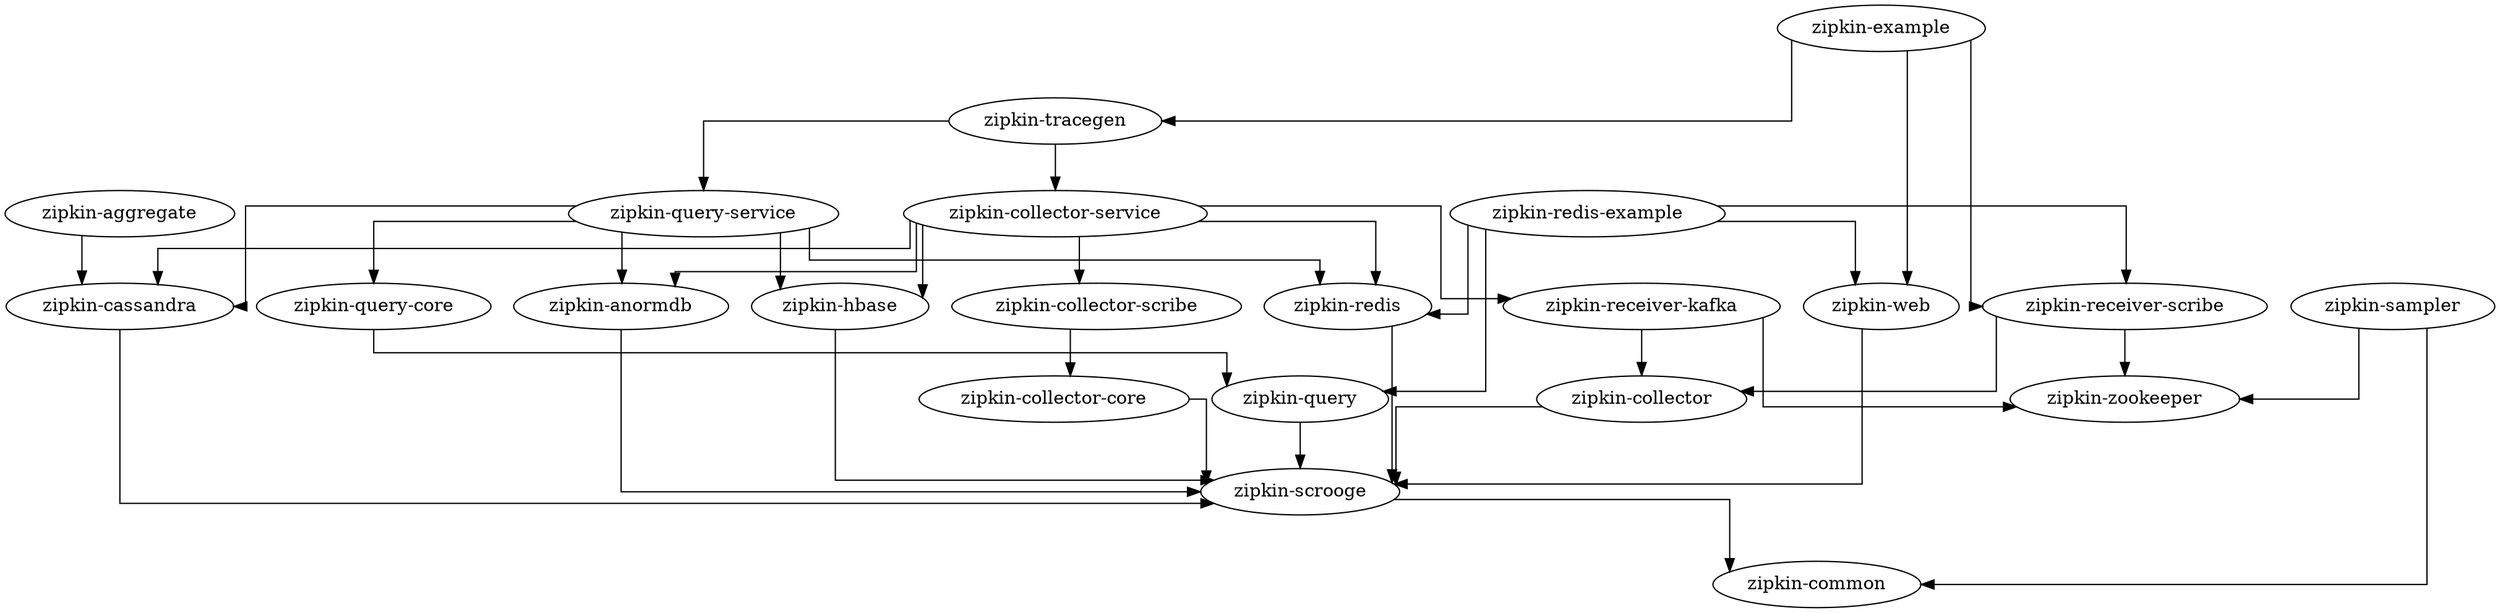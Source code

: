 digraph {
splines=ortho
"zipkin-aggregate" -> "zipkin-cassandra"
"zipkin-anormdb" -> "zipkin-scrooge"
"zipkin-cassandra" -> "zipkin-scrooge"
"zipkin-collector" -> "zipkin-scrooge"
"zipkin-collector-core" -> "zipkin-scrooge"
"zipkin-collector-scribe" -> "zipkin-collector-core"
"zipkin-collector-service" -> "zipkin-collector-scribe"
"zipkin-collector-service" -> "zipkin-receiver-kafka"
"zipkin-collector-service" -> "zipkin-cassandra"
"zipkin-collector-service" -> "zipkin-redis"
"zipkin-collector-service" -> "zipkin-anormdb"
"zipkin-collector-service" -> "zipkin-hbase"
"zipkin-example" -> "zipkin-tracegen"
"zipkin-example" -> "zipkin-web"
"zipkin-example" -> "zipkin-receiver-scribe"
"zipkin-hbase" -> "zipkin-scrooge"
"zipkin-query" -> "zipkin-scrooge"
"zipkin-query-core" -> "zipkin-query"
"zipkin-query-service" -> "zipkin-query-core"
"zipkin-query-service" -> "zipkin-cassandra"
"zipkin-query-service" -> "zipkin-redis"
"zipkin-query-service" -> "zipkin-anormdb"
"zipkin-query-service" -> "zipkin-hbase"
"zipkin-receiver-kafka" -> "zipkin-collector"
"zipkin-receiver-kafka" -> "zipkin-zookeeper"
"zipkin-receiver-scribe" -> "zipkin-collector"
"zipkin-receiver-scribe" -> "zipkin-zookeeper"
"zipkin-redis" -> "zipkin-scrooge"
"zipkin-redis-example" -> "zipkin-web"
"zipkin-redis-example" -> "zipkin-redis"
"zipkin-redis-example" -> "zipkin-query"
"zipkin-redis-example" -> "zipkin-receiver-scribe"
"zipkin-sampler" -> "zipkin-common"
"zipkin-sampler" -> "zipkin-zookeeper"
"zipkin-scrooge" -> "zipkin-common"
"zipkin-tracegen" -> "zipkin-query-service"
"zipkin-tracegen" -> "zipkin-collector-service"
"zipkin-web" -> "zipkin-scrooge"
}
